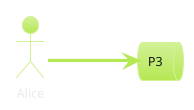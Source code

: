 @startuml
!theme hacker
'left to right direction

:Alice: as a1
queue "P3" as q1
a1 -> q1: 放入P3

newpage
!theme hacker
queue "Empty Now" as q2
q2 -> Bob: 取出P3
'queue "P0 P2" as q2

@enduml